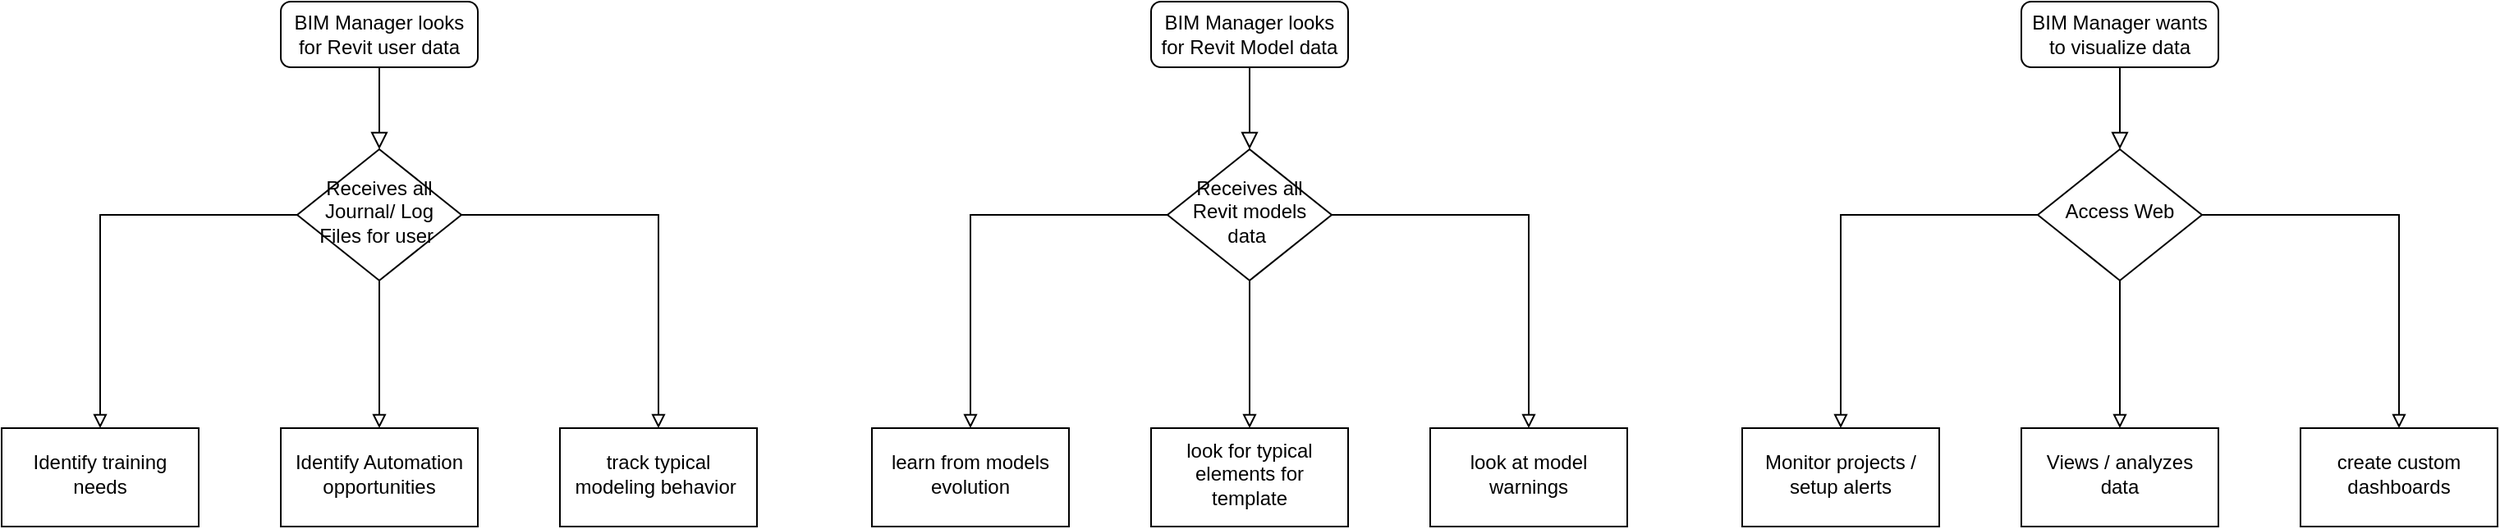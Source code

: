 <mxfile version="13.6.4" type="github">
  <diagram id="C5RBs43oDa-KdzZeNtuy" name="Page-1">
    <mxGraphModel dx="2249" dy="672" grid="1" gridSize="10" guides="1" tooltips="1" connect="1" arrows="1" fold="1" page="1" pageScale="1" pageWidth="827" pageHeight="1169" math="0" shadow="0">
      <root>
        <mxCell id="WIyWlLk6GJQsqaUBKTNV-0" />
        <mxCell id="WIyWlLk6GJQsqaUBKTNV-1" parent="WIyWlLk6GJQsqaUBKTNV-0" />
        <mxCell id="WIyWlLk6GJQsqaUBKTNV-2" value="" style="rounded=0;html=1;jettySize=auto;orthogonalLoop=1;fontSize=11;endArrow=block;endFill=0;endSize=8;strokeWidth=1;shadow=0;labelBackgroundColor=none;edgeStyle=orthogonalEdgeStyle;align=left;" parent="WIyWlLk6GJQsqaUBKTNV-1" source="WIyWlLk6GJQsqaUBKTNV-3" target="WIyWlLk6GJQsqaUBKTNV-6" edge="1">
          <mxGeometry relative="1" as="geometry">
            <Array as="points">
              <mxPoint x="-580" y="150" />
              <mxPoint x="-580" y="150" />
            </Array>
          </mxGeometry>
        </mxCell>
        <mxCell id="WIyWlLk6GJQsqaUBKTNV-3" value="BIM Manager looks for Revit user data" style="rounded=1;whiteSpace=wrap;html=1;fontSize=12;glass=0;strokeWidth=1;shadow=0;" parent="WIyWlLk6GJQsqaUBKTNV-1" vertex="1">
          <mxGeometry x="-640" y="90" width="120" height="40" as="geometry" />
        </mxCell>
        <mxCell id="9UlWXXlIFFLhdjeoYv-E-6" value="" style="edgeStyle=orthogonalEdgeStyle;rounded=0;orthogonalLoop=1;jettySize=auto;html=1;startFill=1;endArrow=block;endFill=0;align=left;" parent="WIyWlLk6GJQsqaUBKTNV-1" source="WIyWlLk6GJQsqaUBKTNV-6" target="9UlWXXlIFFLhdjeoYv-E-5" edge="1">
          <mxGeometry relative="1" as="geometry" />
        </mxCell>
        <mxCell id="9UlWXXlIFFLhdjeoYv-E-8" value="" style="edgeStyle=orthogonalEdgeStyle;rounded=0;orthogonalLoop=1;jettySize=auto;html=1;startFill=1;endArrow=block;endFill=0;align=left;" parent="WIyWlLk6GJQsqaUBKTNV-1" source="WIyWlLk6GJQsqaUBKTNV-6" target="9UlWXXlIFFLhdjeoYv-E-7" edge="1">
          <mxGeometry relative="1" as="geometry" />
        </mxCell>
        <mxCell id="9UlWXXlIFFLhdjeoYv-E-10" value="" style="edgeStyle=orthogonalEdgeStyle;rounded=0;orthogonalLoop=1;jettySize=auto;html=1;startFill=1;endArrow=block;endFill=0;align=left;" parent="WIyWlLk6GJQsqaUBKTNV-1" source="WIyWlLk6GJQsqaUBKTNV-6" target="9UlWXXlIFFLhdjeoYv-E-9" edge="1">
          <mxGeometry relative="1" as="geometry" />
        </mxCell>
        <mxCell id="WIyWlLk6GJQsqaUBKTNV-6" value="Receives all Journal/ Log Files for user&amp;nbsp;" style="rhombus;whiteSpace=wrap;html=1;shadow=0;fontFamily=Helvetica;fontSize=12;align=center;strokeWidth=1;spacing=6;spacingTop=-4;" parent="WIyWlLk6GJQsqaUBKTNV-1" vertex="1">
          <mxGeometry x="-630" y="180" width="100" height="80" as="geometry" />
        </mxCell>
        <mxCell id="9UlWXXlIFFLhdjeoYv-E-5" value="&lt;span&gt;Identify training needs&lt;/span&gt;" style="whiteSpace=wrap;html=1;shadow=0;strokeWidth=1;spacing=6;spacingTop=-4;" parent="WIyWlLk6GJQsqaUBKTNV-1" vertex="1">
          <mxGeometry x="-810" y="350" width="120" height="60" as="geometry" />
        </mxCell>
        <mxCell id="9UlWXXlIFFLhdjeoYv-E-7" value="Identify Automation opportunities" style="whiteSpace=wrap;html=1;shadow=0;strokeWidth=1;spacing=6;spacingTop=-4;" parent="WIyWlLk6GJQsqaUBKTNV-1" vertex="1">
          <mxGeometry x="-640" y="350" width="120" height="60" as="geometry" />
        </mxCell>
        <mxCell id="9UlWXXlIFFLhdjeoYv-E-9" value="track typical modeling behavior&amp;nbsp;" style="whiteSpace=wrap;html=1;shadow=0;strokeWidth=1;spacing=6;spacingTop=-4;" parent="WIyWlLk6GJQsqaUBKTNV-1" vertex="1">
          <mxGeometry x="-470" y="350" width="120" height="60" as="geometry" />
        </mxCell>
        <mxCell id="va0-cpsgBwFbXvHo2kVd-0" value="" style="rounded=0;html=1;jettySize=auto;orthogonalLoop=1;fontSize=11;endArrow=block;endFill=0;endSize=8;strokeWidth=1;shadow=0;labelBackgroundColor=none;edgeStyle=orthogonalEdgeStyle;align=left;" edge="1" parent="WIyWlLk6GJQsqaUBKTNV-1" source="va0-cpsgBwFbXvHo2kVd-1" target="va0-cpsgBwFbXvHo2kVd-5">
          <mxGeometry relative="1" as="geometry">
            <Array as="points">
              <mxPoint x="-50" y="150" />
              <mxPoint x="-50" y="150" />
            </Array>
          </mxGeometry>
        </mxCell>
        <mxCell id="va0-cpsgBwFbXvHo2kVd-1" value="BIM Manager looks for Revit Model data" style="rounded=1;whiteSpace=wrap;html=1;fontSize=12;glass=0;strokeWidth=1;shadow=0;" vertex="1" parent="WIyWlLk6GJQsqaUBKTNV-1">
          <mxGeometry x="-110" y="90" width="120" height="40" as="geometry" />
        </mxCell>
        <mxCell id="va0-cpsgBwFbXvHo2kVd-2" value="" style="edgeStyle=orthogonalEdgeStyle;rounded=0;orthogonalLoop=1;jettySize=auto;html=1;startFill=1;endArrow=block;endFill=0;align=left;" edge="1" parent="WIyWlLk6GJQsqaUBKTNV-1" source="va0-cpsgBwFbXvHo2kVd-5" target="va0-cpsgBwFbXvHo2kVd-6">
          <mxGeometry relative="1" as="geometry" />
        </mxCell>
        <mxCell id="va0-cpsgBwFbXvHo2kVd-3" value="" style="edgeStyle=orthogonalEdgeStyle;rounded=0;orthogonalLoop=1;jettySize=auto;html=1;startFill=1;endArrow=block;endFill=0;align=left;" edge="1" parent="WIyWlLk6GJQsqaUBKTNV-1" source="va0-cpsgBwFbXvHo2kVd-5" target="va0-cpsgBwFbXvHo2kVd-7">
          <mxGeometry relative="1" as="geometry" />
        </mxCell>
        <mxCell id="va0-cpsgBwFbXvHo2kVd-4" value="" style="edgeStyle=orthogonalEdgeStyle;rounded=0;orthogonalLoop=1;jettySize=auto;html=1;startFill=1;endArrow=block;endFill=0;align=left;" edge="1" parent="WIyWlLk6GJQsqaUBKTNV-1" source="va0-cpsgBwFbXvHo2kVd-5" target="va0-cpsgBwFbXvHo2kVd-8">
          <mxGeometry relative="1" as="geometry" />
        </mxCell>
        <mxCell id="va0-cpsgBwFbXvHo2kVd-5" value="Receives all Revit models data&amp;nbsp;" style="rhombus;whiteSpace=wrap;html=1;shadow=0;fontFamily=Helvetica;fontSize=12;align=center;strokeWidth=1;spacing=6;spacingTop=-4;" vertex="1" parent="WIyWlLk6GJQsqaUBKTNV-1">
          <mxGeometry x="-100" y="180" width="100" height="80" as="geometry" />
        </mxCell>
        <mxCell id="va0-cpsgBwFbXvHo2kVd-6" value="&lt;span&gt;learn from models evolution&lt;/span&gt;" style="whiteSpace=wrap;html=1;shadow=0;strokeWidth=1;spacing=6;spacingTop=-4;" vertex="1" parent="WIyWlLk6GJQsqaUBKTNV-1">
          <mxGeometry x="-280" y="350" width="120" height="60" as="geometry" />
        </mxCell>
        <mxCell id="va0-cpsgBwFbXvHo2kVd-7" value="look for typical elements for template" style="whiteSpace=wrap;html=1;shadow=0;strokeWidth=1;spacing=6;spacingTop=-4;" vertex="1" parent="WIyWlLk6GJQsqaUBKTNV-1">
          <mxGeometry x="-110" y="350" width="120" height="60" as="geometry" />
        </mxCell>
        <mxCell id="va0-cpsgBwFbXvHo2kVd-8" value="look at model warnings" style="whiteSpace=wrap;html=1;shadow=0;strokeWidth=1;spacing=6;spacingTop=-4;" vertex="1" parent="WIyWlLk6GJQsqaUBKTNV-1">
          <mxGeometry x="60" y="350" width="120" height="60" as="geometry" />
        </mxCell>
        <mxCell id="va0-cpsgBwFbXvHo2kVd-9" value="" style="rounded=0;html=1;jettySize=auto;orthogonalLoop=1;fontSize=11;endArrow=block;endFill=0;endSize=8;strokeWidth=1;shadow=0;labelBackgroundColor=none;edgeStyle=orthogonalEdgeStyle;align=left;" edge="1" parent="WIyWlLk6GJQsqaUBKTNV-1" source="va0-cpsgBwFbXvHo2kVd-10" target="va0-cpsgBwFbXvHo2kVd-14">
          <mxGeometry relative="1" as="geometry">
            <Array as="points">
              <mxPoint x="480" y="150" />
              <mxPoint x="480" y="150" />
            </Array>
          </mxGeometry>
        </mxCell>
        <mxCell id="va0-cpsgBwFbXvHo2kVd-10" value="BIM Manager wants to visualize data" style="rounded=1;whiteSpace=wrap;html=1;fontSize=12;glass=0;strokeWidth=1;shadow=0;" vertex="1" parent="WIyWlLk6GJQsqaUBKTNV-1">
          <mxGeometry x="420" y="90" width="120" height="40" as="geometry" />
        </mxCell>
        <mxCell id="va0-cpsgBwFbXvHo2kVd-11" value="" style="edgeStyle=orthogonalEdgeStyle;rounded=0;orthogonalLoop=1;jettySize=auto;html=1;startFill=1;endArrow=block;endFill=0;align=left;" edge="1" parent="WIyWlLk6GJQsqaUBKTNV-1" source="va0-cpsgBwFbXvHo2kVd-14" target="va0-cpsgBwFbXvHo2kVd-15">
          <mxGeometry relative="1" as="geometry" />
        </mxCell>
        <mxCell id="va0-cpsgBwFbXvHo2kVd-12" value="" style="edgeStyle=orthogonalEdgeStyle;rounded=0;orthogonalLoop=1;jettySize=auto;html=1;startFill=1;endArrow=block;endFill=0;align=left;" edge="1" parent="WIyWlLk6GJQsqaUBKTNV-1" source="va0-cpsgBwFbXvHo2kVd-14" target="va0-cpsgBwFbXvHo2kVd-16">
          <mxGeometry relative="1" as="geometry" />
        </mxCell>
        <mxCell id="va0-cpsgBwFbXvHo2kVd-13" value="" style="edgeStyle=orthogonalEdgeStyle;rounded=0;orthogonalLoop=1;jettySize=auto;html=1;startFill=1;endArrow=block;endFill=0;align=left;" edge="1" parent="WIyWlLk6GJQsqaUBKTNV-1" source="va0-cpsgBwFbXvHo2kVd-14" target="va0-cpsgBwFbXvHo2kVd-17">
          <mxGeometry relative="1" as="geometry" />
        </mxCell>
        <mxCell id="va0-cpsgBwFbXvHo2kVd-14" value="Access Web" style="rhombus;whiteSpace=wrap;html=1;shadow=0;fontFamily=Helvetica;fontSize=12;align=center;strokeWidth=1;spacing=6;spacingTop=-4;" vertex="1" parent="WIyWlLk6GJQsqaUBKTNV-1">
          <mxGeometry x="430" y="180" width="100" height="80" as="geometry" />
        </mxCell>
        <mxCell id="va0-cpsgBwFbXvHo2kVd-15" value="&lt;span&gt;Monitor projects / setup alerts&lt;/span&gt;" style="whiteSpace=wrap;html=1;shadow=0;strokeWidth=1;spacing=6;spacingTop=-4;" vertex="1" parent="WIyWlLk6GJQsqaUBKTNV-1">
          <mxGeometry x="250" y="350" width="120" height="60" as="geometry" />
        </mxCell>
        <mxCell id="va0-cpsgBwFbXvHo2kVd-16" value="Views / analyzes data" style="whiteSpace=wrap;html=1;shadow=0;strokeWidth=1;spacing=6;spacingTop=-4;" vertex="1" parent="WIyWlLk6GJQsqaUBKTNV-1">
          <mxGeometry x="420" y="350" width="120" height="60" as="geometry" />
        </mxCell>
        <mxCell id="va0-cpsgBwFbXvHo2kVd-17" value="create custom dashboards" style="whiteSpace=wrap;html=1;shadow=0;strokeWidth=1;spacing=6;spacingTop=-4;" vertex="1" parent="WIyWlLk6GJQsqaUBKTNV-1">
          <mxGeometry x="590" y="350" width="120" height="60" as="geometry" />
        </mxCell>
      </root>
    </mxGraphModel>
  </diagram>
</mxfile>
